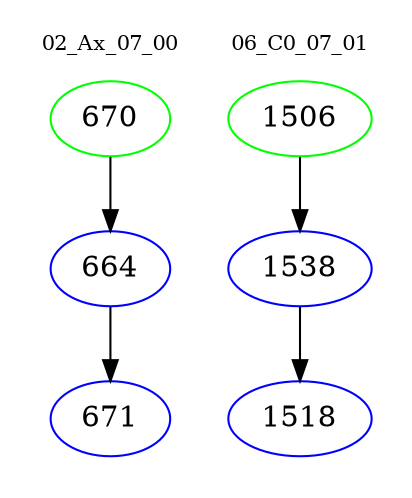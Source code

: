 digraph{
subgraph cluster_0 {
color = white
label = "02_Ax_07_00";
fontsize=10;
T0_670 [label="670", color="green"]
T0_670 -> T0_664 [color="black"]
T0_664 [label="664", color="blue"]
T0_664 -> T0_671 [color="black"]
T0_671 [label="671", color="blue"]
}
subgraph cluster_1 {
color = white
label = "06_C0_07_01";
fontsize=10;
T1_1506 [label="1506", color="green"]
T1_1506 -> T1_1538 [color="black"]
T1_1538 [label="1538", color="blue"]
T1_1538 -> T1_1518 [color="black"]
T1_1518 [label="1518", color="blue"]
}
}
